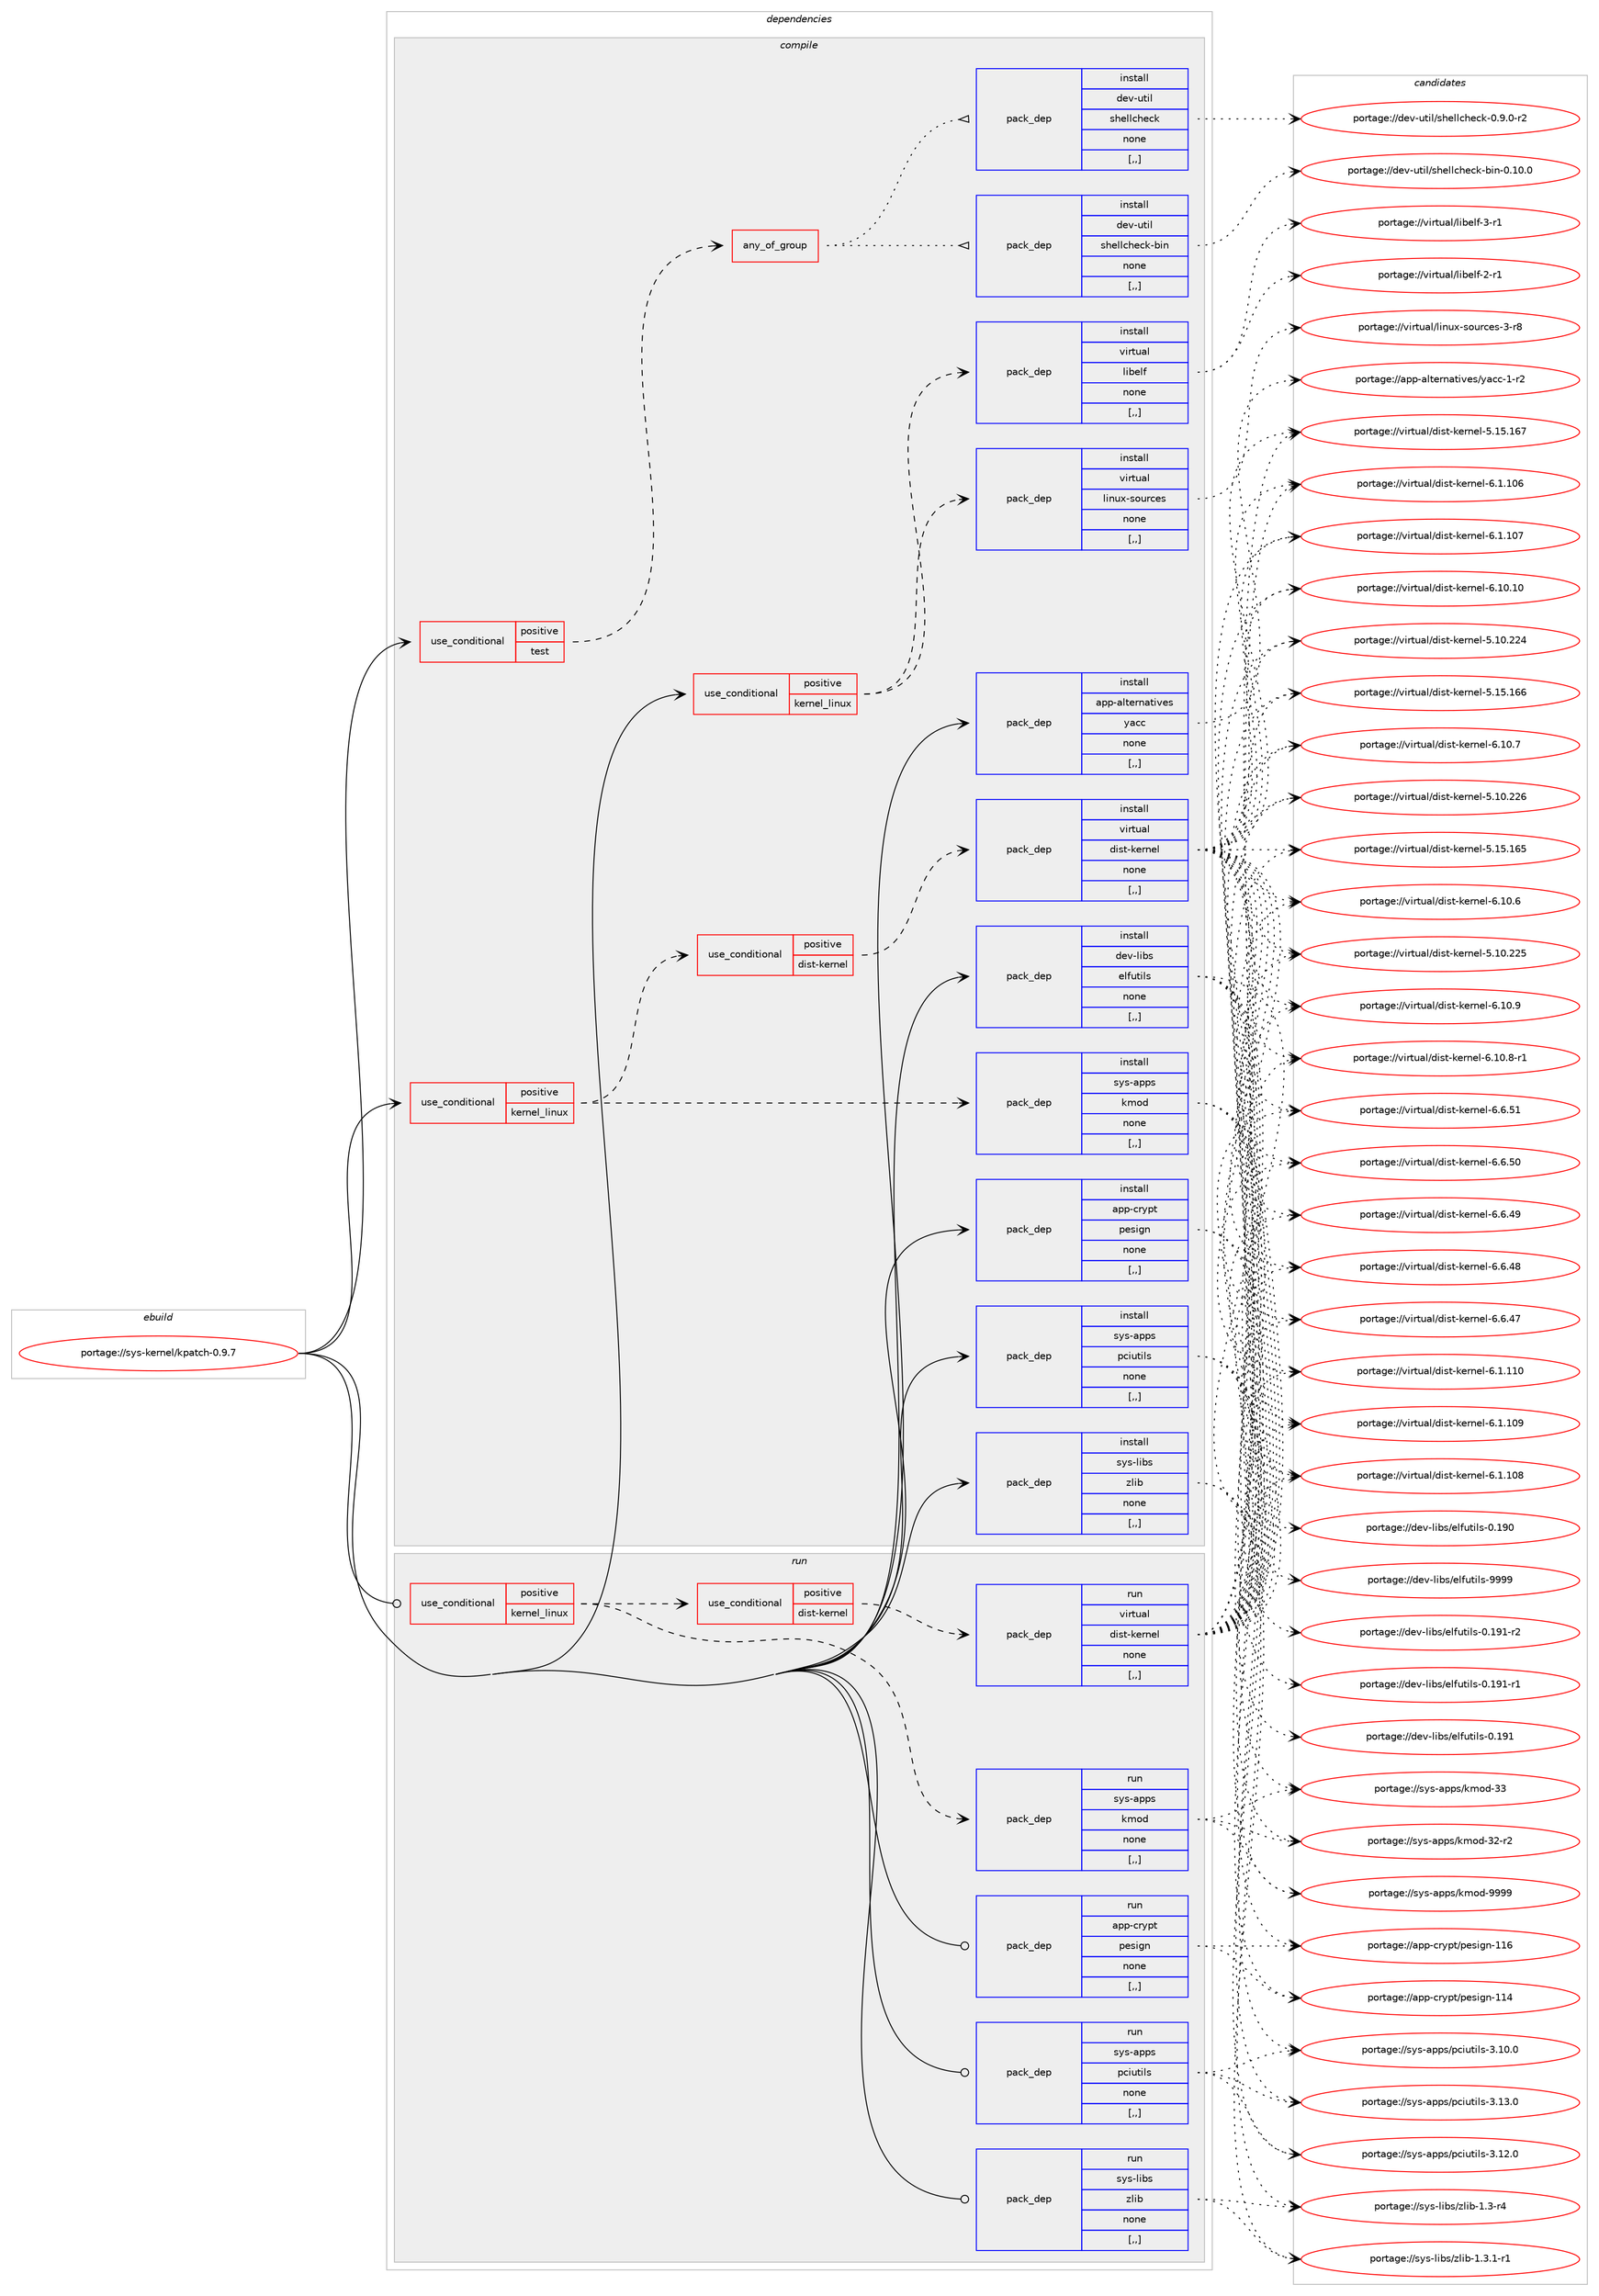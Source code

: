 digraph prolog {

# *************
# Graph options
# *************

newrank=true;
concentrate=true;
compound=true;
graph [rankdir=LR,fontname=Helvetica,fontsize=10,ranksep=1.5];#, ranksep=2.5, nodesep=0.2];
edge  [arrowhead=vee];
node  [fontname=Helvetica,fontsize=10];

# **********
# The ebuild
# **********

subgraph cluster_leftcol {
color=gray;
label=<<i>ebuild</i>>;
id [label="portage://sys-kernel/kpatch-0.9.7", color=red, width=4, href="../sys-kernel/kpatch-0.9.7.svg"];
}

# ****************
# The dependencies
# ****************

subgraph cluster_midcol {
color=gray;
label=<<i>dependencies</i>>;
subgraph cluster_compile {
fillcolor="#eeeeee";
style=filled;
label=<<i>compile</i>>;
subgraph cond251171 {
dependency950285 [label=<<TABLE BORDER="0" CELLBORDER="1" CELLSPACING="0" CELLPADDING="4"><TR><TD ROWSPAN="3" CELLPADDING="10">use_conditional</TD></TR><TR><TD>positive</TD></TR><TR><TD>kernel_linux</TD></TR></TABLE>>, shape=none, color=red];
subgraph pack692385 {
dependency950286 [label=<<TABLE BORDER="0" CELLBORDER="1" CELLSPACING="0" CELLPADDING="4" WIDTH="220"><TR><TD ROWSPAN="6" CELLPADDING="30">pack_dep</TD></TR><TR><TD WIDTH="110">install</TD></TR><TR><TD>sys-apps</TD></TR><TR><TD>kmod</TD></TR><TR><TD>none</TD></TR><TR><TD>[,,]</TD></TR></TABLE>>, shape=none, color=blue];
}
dependency950285:e -> dependency950286:w [weight=20,style="dashed",arrowhead="vee"];
subgraph cond251172 {
dependency950287 [label=<<TABLE BORDER="0" CELLBORDER="1" CELLSPACING="0" CELLPADDING="4"><TR><TD ROWSPAN="3" CELLPADDING="10">use_conditional</TD></TR><TR><TD>positive</TD></TR><TR><TD>dist-kernel</TD></TR></TABLE>>, shape=none, color=red];
subgraph pack692386 {
dependency950288 [label=<<TABLE BORDER="0" CELLBORDER="1" CELLSPACING="0" CELLPADDING="4" WIDTH="220"><TR><TD ROWSPAN="6" CELLPADDING="30">pack_dep</TD></TR><TR><TD WIDTH="110">install</TD></TR><TR><TD>virtual</TD></TR><TR><TD>dist-kernel</TD></TR><TR><TD>none</TD></TR><TR><TD>[,,]</TD></TR></TABLE>>, shape=none, color=blue];
}
dependency950287:e -> dependency950288:w [weight=20,style="dashed",arrowhead="vee"];
}
dependency950285:e -> dependency950287:w [weight=20,style="dashed",arrowhead="vee"];
}
id:e -> dependency950285:w [weight=20,style="solid",arrowhead="vee"];
subgraph cond251173 {
dependency950289 [label=<<TABLE BORDER="0" CELLBORDER="1" CELLSPACING="0" CELLPADDING="4"><TR><TD ROWSPAN="3" CELLPADDING="10">use_conditional</TD></TR><TR><TD>positive</TD></TR><TR><TD>kernel_linux</TD></TR></TABLE>>, shape=none, color=red];
subgraph pack692387 {
dependency950290 [label=<<TABLE BORDER="0" CELLBORDER="1" CELLSPACING="0" CELLPADDING="4" WIDTH="220"><TR><TD ROWSPAN="6" CELLPADDING="30">pack_dep</TD></TR><TR><TD WIDTH="110">install</TD></TR><TR><TD>virtual</TD></TR><TR><TD>linux-sources</TD></TR><TR><TD>none</TD></TR><TR><TD>[,,]</TD></TR></TABLE>>, shape=none, color=blue];
}
dependency950289:e -> dependency950290:w [weight=20,style="dashed",arrowhead="vee"];
subgraph pack692388 {
dependency950291 [label=<<TABLE BORDER="0" CELLBORDER="1" CELLSPACING="0" CELLPADDING="4" WIDTH="220"><TR><TD ROWSPAN="6" CELLPADDING="30">pack_dep</TD></TR><TR><TD WIDTH="110">install</TD></TR><TR><TD>virtual</TD></TR><TR><TD>libelf</TD></TR><TR><TD>none</TD></TR><TR><TD>[,,]</TD></TR></TABLE>>, shape=none, color=blue];
}
dependency950289:e -> dependency950291:w [weight=20,style="dashed",arrowhead="vee"];
}
id:e -> dependency950289:w [weight=20,style="solid",arrowhead="vee"];
subgraph cond251174 {
dependency950292 [label=<<TABLE BORDER="0" CELLBORDER="1" CELLSPACING="0" CELLPADDING="4"><TR><TD ROWSPAN="3" CELLPADDING="10">use_conditional</TD></TR><TR><TD>positive</TD></TR><TR><TD>test</TD></TR></TABLE>>, shape=none, color=red];
subgraph any6293 {
dependency950293 [label=<<TABLE BORDER="0" CELLBORDER="1" CELLSPACING="0" CELLPADDING="4"><TR><TD CELLPADDING="10">any_of_group</TD></TR></TABLE>>, shape=none, color=red];subgraph pack692389 {
dependency950294 [label=<<TABLE BORDER="0" CELLBORDER="1" CELLSPACING="0" CELLPADDING="4" WIDTH="220"><TR><TD ROWSPAN="6" CELLPADDING="30">pack_dep</TD></TR><TR><TD WIDTH="110">install</TD></TR><TR><TD>dev-util</TD></TR><TR><TD>shellcheck-bin</TD></TR><TR><TD>none</TD></TR><TR><TD>[,,]</TD></TR></TABLE>>, shape=none, color=blue];
}
dependency950293:e -> dependency950294:w [weight=20,style="dotted",arrowhead="oinv"];
subgraph pack692390 {
dependency950295 [label=<<TABLE BORDER="0" CELLBORDER="1" CELLSPACING="0" CELLPADDING="4" WIDTH="220"><TR><TD ROWSPAN="6" CELLPADDING="30">pack_dep</TD></TR><TR><TD WIDTH="110">install</TD></TR><TR><TD>dev-util</TD></TR><TR><TD>shellcheck</TD></TR><TR><TD>none</TD></TR><TR><TD>[,,]</TD></TR></TABLE>>, shape=none, color=blue];
}
dependency950293:e -> dependency950295:w [weight=20,style="dotted",arrowhead="oinv"];
}
dependency950292:e -> dependency950293:w [weight=20,style="dashed",arrowhead="vee"];
}
id:e -> dependency950292:w [weight=20,style="solid",arrowhead="vee"];
subgraph pack692391 {
dependency950296 [label=<<TABLE BORDER="0" CELLBORDER="1" CELLSPACING="0" CELLPADDING="4" WIDTH="220"><TR><TD ROWSPAN="6" CELLPADDING="30">pack_dep</TD></TR><TR><TD WIDTH="110">install</TD></TR><TR><TD>app-alternatives</TD></TR><TR><TD>yacc</TD></TR><TR><TD>none</TD></TR><TR><TD>[,,]</TD></TR></TABLE>>, shape=none, color=blue];
}
id:e -> dependency950296:w [weight=20,style="solid",arrowhead="vee"];
subgraph pack692392 {
dependency950297 [label=<<TABLE BORDER="0" CELLBORDER="1" CELLSPACING="0" CELLPADDING="4" WIDTH="220"><TR><TD ROWSPAN="6" CELLPADDING="30">pack_dep</TD></TR><TR><TD WIDTH="110">install</TD></TR><TR><TD>app-crypt</TD></TR><TR><TD>pesign</TD></TR><TR><TD>none</TD></TR><TR><TD>[,,]</TD></TR></TABLE>>, shape=none, color=blue];
}
id:e -> dependency950297:w [weight=20,style="solid",arrowhead="vee"];
subgraph pack692393 {
dependency950298 [label=<<TABLE BORDER="0" CELLBORDER="1" CELLSPACING="0" CELLPADDING="4" WIDTH="220"><TR><TD ROWSPAN="6" CELLPADDING="30">pack_dep</TD></TR><TR><TD WIDTH="110">install</TD></TR><TR><TD>dev-libs</TD></TR><TR><TD>elfutils</TD></TR><TR><TD>none</TD></TR><TR><TD>[,,]</TD></TR></TABLE>>, shape=none, color=blue];
}
id:e -> dependency950298:w [weight=20,style="solid",arrowhead="vee"];
subgraph pack692394 {
dependency950299 [label=<<TABLE BORDER="0" CELLBORDER="1" CELLSPACING="0" CELLPADDING="4" WIDTH="220"><TR><TD ROWSPAN="6" CELLPADDING="30">pack_dep</TD></TR><TR><TD WIDTH="110">install</TD></TR><TR><TD>sys-apps</TD></TR><TR><TD>pciutils</TD></TR><TR><TD>none</TD></TR><TR><TD>[,,]</TD></TR></TABLE>>, shape=none, color=blue];
}
id:e -> dependency950299:w [weight=20,style="solid",arrowhead="vee"];
subgraph pack692395 {
dependency950300 [label=<<TABLE BORDER="0" CELLBORDER="1" CELLSPACING="0" CELLPADDING="4" WIDTH="220"><TR><TD ROWSPAN="6" CELLPADDING="30">pack_dep</TD></TR><TR><TD WIDTH="110">install</TD></TR><TR><TD>sys-libs</TD></TR><TR><TD>zlib</TD></TR><TR><TD>none</TD></TR><TR><TD>[,,]</TD></TR></TABLE>>, shape=none, color=blue];
}
id:e -> dependency950300:w [weight=20,style="solid",arrowhead="vee"];
}
subgraph cluster_compileandrun {
fillcolor="#eeeeee";
style=filled;
label=<<i>compile and run</i>>;
}
subgraph cluster_run {
fillcolor="#eeeeee";
style=filled;
label=<<i>run</i>>;
subgraph cond251175 {
dependency950301 [label=<<TABLE BORDER="0" CELLBORDER="1" CELLSPACING="0" CELLPADDING="4"><TR><TD ROWSPAN="3" CELLPADDING="10">use_conditional</TD></TR><TR><TD>positive</TD></TR><TR><TD>kernel_linux</TD></TR></TABLE>>, shape=none, color=red];
subgraph pack692396 {
dependency950302 [label=<<TABLE BORDER="0" CELLBORDER="1" CELLSPACING="0" CELLPADDING="4" WIDTH="220"><TR><TD ROWSPAN="6" CELLPADDING="30">pack_dep</TD></TR><TR><TD WIDTH="110">run</TD></TR><TR><TD>sys-apps</TD></TR><TR><TD>kmod</TD></TR><TR><TD>none</TD></TR><TR><TD>[,,]</TD></TR></TABLE>>, shape=none, color=blue];
}
dependency950301:e -> dependency950302:w [weight=20,style="dashed",arrowhead="vee"];
subgraph cond251176 {
dependency950303 [label=<<TABLE BORDER="0" CELLBORDER="1" CELLSPACING="0" CELLPADDING="4"><TR><TD ROWSPAN="3" CELLPADDING="10">use_conditional</TD></TR><TR><TD>positive</TD></TR><TR><TD>dist-kernel</TD></TR></TABLE>>, shape=none, color=red];
subgraph pack692397 {
dependency950304 [label=<<TABLE BORDER="0" CELLBORDER="1" CELLSPACING="0" CELLPADDING="4" WIDTH="220"><TR><TD ROWSPAN="6" CELLPADDING="30">pack_dep</TD></TR><TR><TD WIDTH="110">run</TD></TR><TR><TD>virtual</TD></TR><TR><TD>dist-kernel</TD></TR><TR><TD>none</TD></TR><TR><TD>[,,]</TD></TR></TABLE>>, shape=none, color=blue];
}
dependency950303:e -> dependency950304:w [weight=20,style="dashed",arrowhead="vee"];
}
dependency950301:e -> dependency950303:w [weight=20,style="dashed",arrowhead="vee"];
}
id:e -> dependency950301:w [weight=20,style="solid",arrowhead="odot"];
subgraph pack692398 {
dependency950305 [label=<<TABLE BORDER="0" CELLBORDER="1" CELLSPACING="0" CELLPADDING="4" WIDTH="220"><TR><TD ROWSPAN="6" CELLPADDING="30">pack_dep</TD></TR><TR><TD WIDTH="110">run</TD></TR><TR><TD>app-crypt</TD></TR><TR><TD>pesign</TD></TR><TR><TD>none</TD></TR><TR><TD>[,,]</TD></TR></TABLE>>, shape=none, color=blue];
}
id:e -> dependency950305:w [weight=20,style="solid",arrowhead="odot"];
subgraph pack692399 {
dependency950306 [label=<<TABLE BORDER="0" CELLBORDER="1" CELLSPACING="0" CELLPADDING="4" WIDTH="220"><TR><TD ROWSPAN="6" CELLPADDING="30">pack_dep</TD></TR><TR><TD WIDTH="110">run</TD></TR><TR><TD>sys-apps</TD></TR><TR><TD>pciutils</TD></TR><TR><TD>none</TD></TR><TR><TD>[,,]</TD></TR></TABLE>>, shape=none, color=blue];
}
id:e -> dependency950306:w [weight=20,style="solid",arrowhead="odot"];
subgraph pack692400 {
dependency950307 [label=<<TABLE BORDER="0" CELLBORDER="1" CELLSPACING="0" CELLPADDING="4" WIDTH="220"><TR><TD ROWSPAN="6" CELLPADDING="30">pack_dep</TD></TR><TR><TD WIDTH="110">run</TD></TR><TR><TD>sys-libs</TD></TR><TR><TD>zlib</TD></TR><TR><TD>none</TD></TR><TR><TD>[,,]</TD></TR></TABLE>>, shape=none, color=blue];
}
id:e -> dependency950307:w [weight=20,style="solid",arrowhead="odot"];
}
}

# **************
# The candidates
# **************

subgraph cluster_choices {
rank=same;
color=gray;
label=<<i>candidates</i>>;

subgraph choice692385 {
color=black;
nodesep=1;
choice1151211154597112112115471071091111004557575757 [label="portage://sys-apps/kmod-9999", color=red, width=4,href="../sys-apps/kmod-9999.svg"];
choice115121115459711211211547107109111100455151 [label="portage://sys-apps/kmod-33", color=red, width=4,href="../sys-apps/kmod-33.svg"];
choice1151211154597112112115471071091111004551504511450 [label="portage://sys-apps/kmod-32-r2", color=red, width=4,href="../sys-apps/kmod-32-r2.svg"];
dependency950286:e -> choice1151211154597112112115471071091111004557575757:w [style=dotted,weight="100"];
dependency950286:e -> choice115121115459711211211547107109111100455151:w [style=dotted,weight="100"];
dependency950286:e -> choice1151211154597112112115471071091111004551504511450:w [style=dotted,weight="100"];
}
subgraph choice692386 {
color=black;
nodesep=1;
choice1181051141161179710847100105115116451071011141101011084554464948464948 [label="portage://virtual/dist-kernel-6.10.10", color=red, width=4,href="../virtual/dist-kernel-6.10.10.svg"];
choice11810511411611797108471001051151164510710111411010110845544649484657 [label="portage://virtual/dist-kernel-6.10.9", color=red, width=4,href="../virtual/dist-kernel-6.10.9.svg"];
choice118105114116117971084710010511511645107101114110101108455446494846564511449 [label="portage://virtual/dist-kernel-6.10.8-r1", color=red, width=4,href="../virtual/dist-kernel-6.10.8-r1.svg"];
choice11810511411611797108471001051151164510710111411010110845544649484655 [label="portage://virtual/dist-kernel-6.10.7", color=red, width=4,href="../virtual/dist-kernel-6.10.7.svg"];
choice11810511411611797108471001051151164510710111411010110845544649484654 [label="portage://virtual/dist-kernel-6.10.6", color=red, width=4,href="../virtual/dist-kernel-6.10.6.svg"];
choice11810511411611797108471001051151164510710111411010110845544654465349 [label="portage://virtual/dist-kernel-6.6.51", color=red, width=4,href="../virtual/dist-kernel-6.6.51.svg"];
choice11810511411611797108471001051151164510710111411010110845544654465348 [label="portage://virtual/dist-kernel-6.6.50", color=red, width=4,href="../virtual/dist-kernel-6.6.50.svg"];
choice11810511411611797108471001051151164510710111411010110845544654465257 [label="portage://virtual/dist-kernel-6.6.49", color=red, width=4,href="../virtual/dist-kernel-6.6.49.svg"];
choice11810511411611797108471001051151164510710111411010110845544654465256 [label="portage://virtual/dist-kernel-6.6.48", color=red, width=4,href="../virtual/dist-kernel-6.6.48.svg"];
choice11810511411611797108471001051151164510710111411010110845544654465255 [label="portage://virtual/dist-kernel-6.6.47", color=red, width=4,href="../virtual/dist-kernel-6.6.47.svg"];
choice1181051141161179710847100105115116451071011141101011084554464946494948 [label="portage://virtual/dist-kernel-6.1.110", color=red, width=4,href="../virtual/dist-kernel-6.1.110.svg"];
choice1181051141161179710847100105115116451071011141101011084554464946494857 [label="portage://virtual/dist-kernel-6.1.109", color=red, width=4,href="../virtual/dist-kernel-6.1.109.svg"];
choice1181051141161179710847100105115116451071011141101011084554464946494856 [label="portage://virtual/dist-kernel-6.1.108", color=red, width=4,href="../virtual/dist-kernel-6.1.108.svg"];
choice1181051141161179710847100105115116451071011141101011084554464946494855 [label="portage://virtual/dist-kernel-6.1.107", color=red, width=4,href="../virtual/dist-kernel-6.1.107.svg"];
choice1181051141161179710847100105115116451071011141101011084554464946494854 [label="portage://virtual/dist-kernel-6.1.106", color=red, width=4,href="../virtual/dist-kernel-6.1.106.svg"];
choice118105114116117971084710010511511645107101114110101108455346495346495455 [label="portage://virtual/dist-kernel-5.15.167", color=red, width=4,href="../virtual/dist-kernel-5.15.167.svg"];
choice118105114116117971084710010511511645107101114110101108455346495346495454 [label="portage://virtual/dist-kernel-5.15.166", color=red, width=4,href="../virtual/dist-kernel-5.15.166.svg"];
choice118105114116117971084710010511511645107101114110101108455346495346495453 [label="portage://virtual/dist-kernel-5.15.165", color=red, width=4,href="../virtual/dist-kernel-5.15.165.svg"];
choice118105114116117971084710010511511645107101114110101108455346494846505054 [label="portage://virtual/dist-kernel-5.10.226", color=red, width=4,href="../virtual/dist-kernel-5.10.226.svg"];
choice118105114116117971084710010511511645107101114110101108455346494846505053 [label="portage://virtual/dist-kernel-5.10.225", color=red, width=4,href="../virtual/dist-kernel-5.10.225.svg"];
choice118105114116117971084710010511511645107101114110101108455346494846505052 [label="portage://virtual/dist-kernel-5.10.224", color=red, width=4,href="../virtual/dist-kernel-5.10.224.svg"];
dependency950288:e -> choice1181051141161179710847100105115116451071011141101011084554464948464948:w [style=dotted,weight="100"];
dependency950288:e -> choice11810511411611797108471001051151164510710111411010110845544649484657:w [style=dotted,weight="100"];
dependency950288:e -> choice118105114116117971084710010511511645107101114110101108455446494846564511449:w [style=dotted,weight="100"];
dependency950288:e -> choice11810511411611797108471001051151164510710111411010110845544649484655:w [style=dotted,weight="100"];
dependency950288:e -> choice11810511411611797108471001051151164510710111411010110845544649484654:w [style=dotted,weight="100"];
dependency950288:e -> choice11810511411611797108471001051151164510710111411010110845544654465349:w [style=dotted,weight="100"];
dependency950288:e -> choice11810511411611797108471001051151164510710111411010110845544654465348:w [style=dotted,weight="100"];
dependency950288:e -> choice11810511411611797108471001051151164510710111411010110845544654465257:w [style=dotted,weight="100"];
dependency950288:e -> choice11810511411611797108471001051151164510710111411010110845544654465256:w [style=dotted,weight="100"];
dependency950288:e -> choice11810511411611797108471001051151164510710111411010110845544654465255:w [style=dotted,weight="100"];
dependency950288:e -> choice1181051141161179710847100105115116451071011141101011084554464946494948:w [style=dotted,weight="100"];
dependency950288:e -> choice1181051141161179710847100105115116451071011141101011084554464946494857:w [style=dotted,weight="100"];
dependency950288:e -> choice1181051141161179710847100105115116451071011141101011084554464946494856:w [style=dotted,weight="100"];
dependency950288:e -> choice1181051141161179710847100105115116451071011141101011084554464946494855:w [style=dotted,weight="100"];
dependency950288:e -> choice1181051141161179710847100105115116451071011141101011084554464946494854:w [style=dotted,weight="100"];
dependency950288:e -> choice118105114116117971084710010511511645107101114110101108455346495346495455:w [style=dotted,weight="100"];
dependency950288:e -> choice118105114116117971084710010511511645107101114110101108455346495346495454:w [style=dotted,weight="100"];
dependency950288:e -> choice118105114116117971084710010511511645107101114110101108455346495346495453:w [style=dotted,weight="100"];
dependency950288:e -> choice118105114116117971084710010511511645107101114110101108455346494846505054:w [style=dotted,weight="100"];
dependency950288:e -> choice118105114116117971084710010511511645107101114110101108455346494846505053:w [style=dotted,weight="100"];
dependency950288:e -> choice118105114116117971084710010511511645107101114110101108455346494846505052:w [style=dotted,weight="100"];
}
subgraph choice692387 {
color=black;
nodesep=1;
choice1181051141161179710847108105110117120451151111171149910111545514511456 [label="portage://virtual/linux-sources-3-r8", color=red, width=4,href="../virtual/linux-sources-3-r8.svg"];
dependency950290:e -> choice1181051141161179710847108105110117120451151111171149910111545514511456:w [style=dotted,weight="100"];
}
subgraph choice692388 {
color=black;
nodesep=1;
choice11810511411611797108471081059810110810245514511449 [label="portage://virtual/libelf-3-r1", color=red, width=4,href="../virtual/libelf-3-r1.svg"];
choice11810511411611797108471081059810110810245504511449 [label="portage://virtual/libelf-2-r1", color=red, width=4,href="../virtual/libelf-2-r1.svg"];
dependency950291:e -> choice11810511411611797108471081059810110810245514511449:w [style=dotted,weight="100"];
dependency950291:e -> choice11810511411611797108471081059810110810245504511449:w [style=dotted,weight="100"];
}
subgraph choice692389 {
color=black;
nodesep=1;
choice10010111845117116105108471151041011081089910410199107459810511045484649484648 [label="portage://dev-util/shellcheck-bin-0.10.0", color=red, width=4,href="../dev-util/shellcheck-bin-0.10.0.svg"];
dependency950294:e -> choice10010111845117116105108471151041011081089910410199107459810511045484649484648:w [style=dotted,weight="100"];
}
subgraph choice692390 {
color=black;
nodesep=1;
choice100101118451171161051084711510410110810899104101991074548465746484511450 [label="portage://dev-util/shellcheck-0.9.0-r2", color=red, width=4,href="../dev-util/shellcheck-0.9.0-r2.svg"];
dependency950295:e -> choice100101118451171161051084711510410110810899104101991074548465746484511450:w [style=dotted,weight="100"];
}
subgraph choice692391 {
color=black;
nodesep=1;
choice971121124597108116101114110971161051181011154712197999945494511450 [label="portage://app-alternatives/yacc-1-r2", color=red, width=4,href="../app-alternatives/yacc-1-r2.svg"];
dependency950296:e -> choice971121124597108116101114110971161051181011154712197999945494511450:w [style=dotted,weight="100"];
}
subgraph choice692392 {
color=black;
nodesep=1;
choice9711211245991141211121164711210111510510311045494954 [label="portage://app-crypt/pesign-116", color=red, width=4,href="../app-crypt/pesign-116.svg"];
choice9711211245991141211121164711210111510510311045494952 [label="portage://app-crypt/pesign-114", color=red, width=4,href="../app-crypt/pesign-114.svg"];
dependency950297:e -> choice9711211245991141211121164711210111510510311045494954:w [style=dotted,weight="100"];
dependency950297:e -> choice9711211245991141211121164711210111510510311045494952:w [style=dotted,weight="100"];
}
subgraph choice692393 {
color=black;
nodesep=1;
choice1001011184510810598115471011081021171161051081154557575757 [label="portage://dev-libs/elfutils-9999", color=red, width=4,href="../dev-libs/elfutils-9999.svg"];
choice1001011184510810598115471011081021171161051081154548464957494511450 [label="portage://dev-libs/elfutils-0.191-r2", color=red, width=4,href="../dev-libs/elfutils-0.191-r2.svg"];
choice1001011184510810598115471011081021171161051081154548464957494511449 [label="portage://dev-libs/elfutils-0.191-r1", color=red, width=4,href="../dev-libs/elfutils-0.191-r1.svg"];
choice100101118451081059811547101108102117116105108115454846495749 [label="portage://dev-libs/elfutils-0.191", color=red, width=4,href="../dev-libs/elfutils-0.191.svg"];
choice100101118451081059811547101108102117116105108115454846495748 [label="portage://dev-libs/elfutils-0.190", color=red, width=4,href="../dev-libs/elfutils-0.190.svg"];
dependency950298:e -> choice1001011184510810598115471011081021171161051081154557575757:w [style=dotted,weight="100"];
dependency950298:e -> choice1001011184510810598115471011081021171161051081154548464957494511450:w [style=dotted,weight="100"];
dependency950298:e -> choice1001011184510810598115471011081021171161051081154548464957494511449:w [style=dotted,weight="100"];
dependency950298:e -> choice100101118451081059811547101108102117116105108115454846495749:w [style=dotted,weight="100"];
dependency950298:e -> choice100101118451081059811547101108102117116105108115454846495748:w [style=dotted,weight="100"];
}
subgraph choice692394 {
color=black;
nodesep=1;
choice1151211154597112112115471129910511711610510811545514649514648 [label="portage://sys-apps/pciutils-3.13.0", color=red, width=4,href="../sys-apps/pciutils-3.13.0.svg"];
choice1151211154597112112115471129910511711610510811545514649504648 [label="portage://sys-apps/pciutils-3.12.0", color=red, width=4,href="../sys-apps/pciutils-3.12.0.svg"];
choice1151211154597112112115471129910511711610510811545514649484648 [label="portage://sys-apps/pciutils-3.10.0", color=red, width=4,href="../sys-apps/pciutils-3.10.0.svg"];
dependency950299:e -> choice1151211154597112112115471129910511711610510811545514649514648:w [style=dotted,weight="100"];
dependency950299:e -> choice1151211154597112112115471129910511711610510811545514649504648:w [style=dotted,weight="100"];
dependency950299:e -> choice1151211154597112112115471129910511711610510811545514649484648:w [style=dotted,weight="100"];
}
subgraph choice692395 {
color=black;
nodesep=1;
choice115121115451081059811547122108105984549465146494511449 [label="portage://sys-libs/zlib-1.3.1-r1", color=red, width=4,href="../sys-libs/zlib-1.3.1-r1.svg"];
choice11512111545108105981154712210810598454946514511452 [label="portage://sys-libs/zlib-1.3-r4", color=red, width=4,href="../sys-libs/zlib-1.3-r4.svg"];
dependency950300:e -> choice115121115451081059811547122108105984549465146494511449:w [style=dotted,weight="100"];
dependency950300:e -> choice11512111545108105981154712210810598454946514511452:w [style=dotted,weight="100"];
}
subgraph choice692396 {
color=black;
nodesep=1;
choice1151211154597112112115471071091111004557575757 [label="portage://sys-apps/kmod-9999", color=red, width=4,href="../sys-apps/kmod-9999.svg"];
choice115121115459711211211547107109111100455151 [label="portage://sys-apps/kmod-33", color=red, width=4,href="../sys-apps/kmod-33.svg"];
choice1151211154597112112115471071091111004551504511450 [label="portage://sys-apps/kmod-32-r2", color=red, width=4,href="../sys-apps/kmod-32-r2.svg"];
dependency950302:e -> choice1151211154597112112115471071091111004557575757:w [style=dotted,weight="100"];
dependency950302:e -> choice115121115459711211211547107109111100455151:w [style=dotted,weight="100"];
dependency950302:e -> choice1151211154597112112115471071091111004551504511450:w [style=dotted,weight="100"];
}
subgraph choice692397 {
color=black;
nodesep=1;
choice1181051141161179710847100105115116451071011141101011084554464948464948 [label="portage://virtual/dist-kernel-6.10.10", color=red, width=4,href="../virtual/dist-kernel-6.10.10.svg"];
choice11810511411611797108471001051151164510710111411010110845544649484657 [label="portage://virtual/dist-kernel-6.10.9", color=red, width=4,href="../virtual/dist-kernel-6.10.9.svg"];
choice118105114116117971084710010511511645107101114110101108455446494846564511449 [label="portage://virtual/dist-kernel-6.10.8-r1", color=red, width=4,href="../virtual/dist-kernel-6.10.8-r1.svg"];
choice11810511411611797108471001051151164510710111411010110845544649484655 [label="portage://virtual/dist-kernel-6.10.7", color=red, width=4,href="../virtual/dist-kernel-6.10.7.svg"];
choice11810511411611797108471001051151164510710111411010110845544649484654 [label="portage://virtual/dist-kernel-6.10.6", color=red, width=4,href="../virtual/dist-kernel-6.10.6.svg"];
choice11810511411611797108471001051151164510710111411010110845544654465349 [label="portage://virtual/dist-kernel-6.6.51", color=red, width=4,href="../virtual/dist-kernel-6.6.51.svg"];
choice11810511411611797108471001051151164510710111411010110845544654465348 [label="portage://virtual/dist-kernel-6.6.50", color=red, width=4,href="../virtual/dist-kernel-6.6.50.svg"];
choice11810511411611797108471001051151164510710111411010110845544654465257 [label="portage://virtual/dist-kernel-6.6.49", color=red, width=4,href="../virtual/dist-kernel-6.6.49.svg"];
choice11810511411611797108471001051151164510710111411010110845544654465256 [label="portage://virtual/dist-kernel-6.6.48", color=red, width=4,href="../virtual/dist-kernel-6.6.48.svg"];
choice11810511411611797108471001051151164510710111411010110845544654465255 [label="portage://virtual/dist-kernel-6.6.47", color=red, width=4,href="../virtual/dist-kernel-6.6.47.svg"];
choice1181051141161179710847100105115116451071011141101011084554464946494948 [label="portage://virtual/dist-kernel-6.1.110", color=red, width=4,href="../virtual/dist-kernel-6.1.110.svg"];
choice1181051141161179710847100105115116451071011141101011084554464946494857 [label="portage://virtual/dist-kernel-6.1.109", color=red, width=4,href="../virtual/dist-kernel-6.1.109.svg"];
choice1181051141161179710847100105115116451071011141101011084554464946494856 [label="portage://virtual/dist-kernel-6.1.108", color=red, width=4,href="../virtual/dist-kernel-6.1.108.svg"];
choice1181051141161179710847100105115116451071011141101011084554464946494855 [label="portage://virtual/dist-kernel-6.1.107", color=red, width=4,href="../virtual/dist-kernel-6.1.107.svg"];
choice1181051141161179710847100105115116451071011141101011084554464946494854 [label="portage://virtual/dist-kernel-6.1.106", color=red, width=4,href="../virtual/dist-kernel-6.1.106.svg"];
choice118105114116117971084710010511511645107101114110101108455346495346495455 [label="portage://virtual/dist-kernel-5.15.167", color=red, width=4,href="../virtual/dist-kernel-5.15.167.svg"];
choice118105114116117971084710010511511645107101114110101108455346495346495454 [label="portage://virtual/dist-kernel-5.15.166", color=red, width=4,href="../virtual/dist-kernel-5.15.166.svg"];
choice118105114116117971084710010511511645107101114110101108455346495346495453 [label="portage://virtual/dist-kernel-5.15.165", color=red, width=4,href="../virtual/dist-kernel-5.15.165.svg"];
choice118105114116117971084710010511511645107101114110101108455346494846505054 [label="portage://virtual/dist-kernel-5.10.226", color=red, width=4,href="../virtual/dist-kernel-5.10.226.svg"];
choice118105114116117971084710010511511645107101114110101108455346494846505053 [label="portage://virtual/dist-kernel-5.10.225", color=red, width=4,href="../virtual/dist-kernel-5.10.225.svg"];
choice118105114116117971084710010511511645107101114110101108455346494846505052 [label="portage://virtual/dist-kernel-5.10.224", color=red, width=4,href="../virtual/dist-kernel-5.10.224.svg"];
dependency950304:e -> choice1181051141161179710847100105115116451071011141101011084554464948464948:w [style=dotted,weight="100"];
dependency950304:e -> choice11810511411611797108471001051151164510710111411010110845544649484657:w [style=dotted,weight="100"];
dependency950304:e -> choice118105114116117971084710010511511645107101114110101108455446494846564511449:w [style=dotted,weight="100"];
dependency950304:e -> choice11810511411611797108471001051151164510710111411010110845544649484655:w [style=dotted,weight="100"];
dependency950304:e -> choice11810511411611797108471001051151164510710111411010110845544649484654:w [style=dotted,weight="100"];
dependency950304:e -> choice11810511411611797108471001051151164510710111411010110845544654465349:w [style=dotted,weight="100"];
dependency950304:e -> choice11810511411611797108471001051151164510710111411010110845544654465348:w [style=dotted,weight="100"];
dependency950304:e -> choice11810511411611797108471001051151164510710111411010110845544654465257:w [style=dotted,weight="100"];
dependency950304:e -> choice11810511411611797108471001051151164510710111411010110845544654465256:w [style=dotted,weight="100"];
dependency950304:e -> choice11810511411611797108471001051151164510710111411010110845544654465255:w [style=dotted,weight="100"];
dependency950304:e -> choice1181051141161179710847100105115116451071011141101011084554464946494948:w [style=dotted,weight="100"];
dependency950304:e -> choice1181051141161179710847100105115116451071011141101011084554464946494857:w [style=dotted,weight="100"];
dependency950304:e -> choice1181051141161179710847100105115116451071011141101011084554464946494856:w [style=dotted,weight="100"];
dependency950304:e -> choice1181051141161179710847100105115116451071011141101011084554464946494855:w [style=dotted,weight="100"];
dependency950304:e -> choice1181051141161179710847100105115116451071011141101011084554464946494854:w [style=dotted,weight="100"];
dependency950304:e -> choice118105114116117971084710010511511645107101114110101108455346495346495455:w [style=dotted,weight="100"];
dependency950304:e -> choice118105114116117971084710010511511645107101114110101108455346495346495454:w [style=dotted,weight="100"];
dependency950304:e -> choice118105114116117971084710010511511645107101114110101108455346495346495453:w [style=dotted,weight="100"];
dependency950304:e -> choice118105114116117971084710010511511645107101114110101108455346494846505054:w [style=dotted,weight="100"];
dependency950304:e -> choice118105114116117971084710010511511645107101114110101108455346494846505053:w [style=dotted,weight="100"];
dependency950304:e -> choice118105114116117971084710010511511645107101114110101108455346494846505052:w [style=dotted,weight="100"];
}
subgraph choice692398 {
color=black;
nodesep=1;
choice9711211245991141211121164711210111510510311045494954 [label="portage://app-crypt/pesign-116", color=red, width=4,href="../app-crypt/pesign-116.svg"];
choice9711211245991141211121164711210111510510311045494952 [label="portage://app-crypt/pesign-114", color=red, width=4,href="../app-crypt/pesign-114.svg"];
dependency950305:e -> choice9711211245991141211121164711210111510510311045494954:w [style=dotted,weight="100"];
dependency950305:e -> choice9711211245991141211121164711210111510510311045494952:w [style=dotted,weight="100"];
}
subgraph choice692399 {
color=black;
nodesep=1;
choice1151211154597112112115471129910511711610510811545514649514648 [label="portage://sys-apps/pciutils-3.13.0", color=red, width=4,href="../sys-apps/pciutils-3.13.0.svg"];
choice1151211154597112112115471129910511711610510811545514649504648 [label="portage://sys-apps/pciutils-3.12.0", color=red, width=4,href="../sys-apps/pciutils-3.12.0.svg"];
choice1151211154597112112115471129910511711610510811545514649484648 [label="portage://sys-apps/pciutils-3.10.0", color=red, width=4,href="../sys-apps/pciutils-3.10.0.svg"];
dependency950306:e -> choice1151211154597112112115471129910511711610510811545514649514648:w [style=dotted,weight="100"];
dependency950306:e -> choice1151211154597112112115471129910511711610510811545514649504648:w [style=dotted,weight="100"];
dependency950306:e -> choice1151211154597112112115471129910511711610510811545514649484648:w [style=dotted,weight="100"];
}
subgraph choice692400 {
color=black;
nodesep=1;
choice115121115451081059811547122108105984549465146494511449 [label="portage://sys-libs/zlib-1.3.1-r1", color=red, width=4,href="../sys-libs/zlib-1.3.1-r1.svg"];
choice11512111545108105981154712210810598454946514511452 [label="portage://sys-libs/zlib-1.3-r4", color=red, width=4,href="../sys-libs/zlib-1.3-r4.svg"];
dependency950307:e -> choice115121115451081059811547122108105984549465146494511449:w [style=dotted,weight="100"];
dependency950307:e -> choice11512111545108105981154712210810598454946514511452:w [style=dotted,weight="100"];
}
}

}
